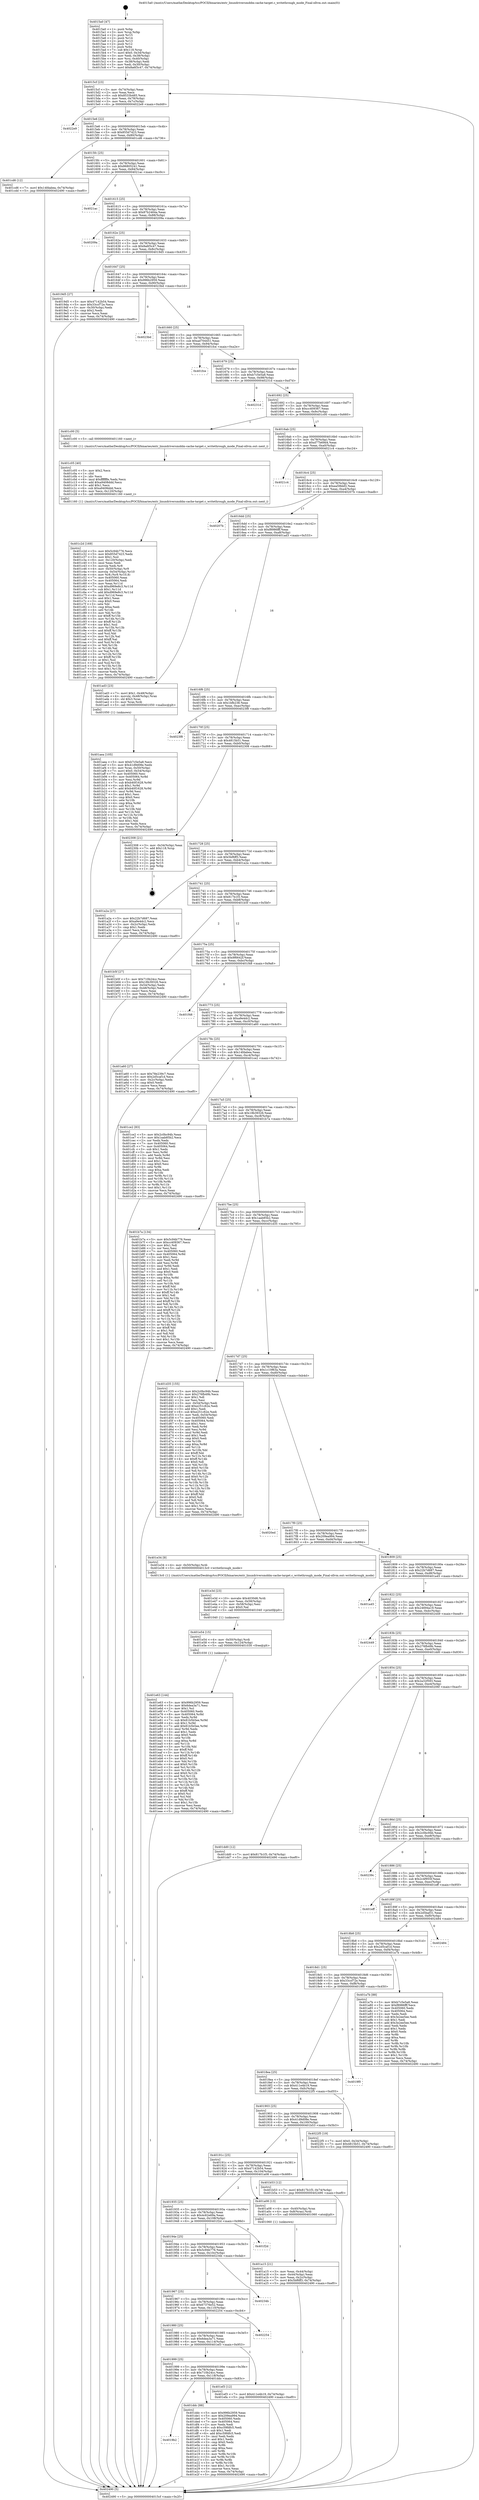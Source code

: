 digraph "0x4015a0" {
  label = "0x4015a0 (/mnt/c/Users/mathe/Desktop/tcc/POCII/binaries/extr_linuxdriversmddm-cache-target.c_writethrough_mode_Final-ollvm.out::main(0))"
  labelloc = "t"
  node[shape=record]

  Entry [label="",width=0.3,height=0.3,shape=circle,fillcolor=black,style=filled]
  "0x4015cf" [label="{
     0x4015cf [23]\l
     | [instrs]\l
     &nbsp;&nbsp;0x4015cf \<+3\>: mov -0x74(%rbp),%eax\l
     &nbsp;&nbsp;0x4015d2 \<+2\>: mov %eax,%ecx\l
     &nbsp;&nbsp;0x4015d4 \<+6\>: sub $0x8533b485,%ecx\l
     &nbsp;&nbsp;0x4015da \<+3\>: mov %eax,-0x78(%rbp)\l
     &nbsp;&nbsp;0x4015dd \<+3\>: mov %ecx,-0x7c(%rbp)\l
     &nbsp;&nbsp;0x4015e0 \<+6\>: je 00000000004022e9 \<main+0xd49\>\l
  }"]
  "0x4022e9" [label="{
     0x4022e9\l
  }", style=dashed]
  "0x4015e6" [label="{
     0x4015e6 [22]\l
     | [instrs]\l
     &nbsp;&nbsp;0x4015e6 \<+5\>: jmp 00000000004015eb \<main+0x4b\>\l
     &nbsp;&nbsp;0x4015eb \<+3\>: mov -0x78(%rbp),%eax\l
     &nbsp;&nbsp;0x4015ee \<+5\>: sub $0x855d7423,%eax\l
     &nbsp;&nbsp;0x4015f3 \<+3\>: mov %eax,-0x80(%rbp)\l
     &nbsp;&nbsp;0x4015f6 \<+6\>: je 0000000000401cd6 \<main+0x736\>\l
  }"]
  Exit [label="",width=0.3,height=0.3,shape=circle,fillcolor=black,style=filled,peripheries=2]
  "0x401cd6" [label="{
     0x401cd6 [12]\l
     | [instrs]\l
     &nbsp;&nbsp;0x401cd6 \<+7\>: movl $0x14fdabea,-0x74(%rbp)\l
     &nbsp;&nbsp;0x401cdd \<+5\>: jmp 0000000000402490 \<main+0xef0\>\l
  }"]
  "0x4015fc" [label="{
     0x4015fc [25]\l
     | [instrs]\l
     &nbsp;&nbsp;0x4015fc \<+5\>: jmp 0000000000401601 \<main+0x61\>\l
     &nbsp;&nbsp;0x401601 \<+3\>: mov -0x78(%rbp),%eax\l
     &nbsp;&nbsp;0x401604 \<+5\>: sub $0x86805241,%eax\l
     &nbsp;&nbsp;0x401609 \<+6\>: mov %eax,-0x84(%rbp)\l
     &nbsp;&nbsp;0x40160f \<+6\>: je 00000000004021ac \<main+0xc0c\>\l
  }"]
  "0x401e63" [label="{
     0x401e63 [144]\l
     | [instrs]\l
     &nbsp;&nbsp;0x401e63 \<+5\>: mov $0x996b2959,%eax\l
     &nbsp;&nbsp;0x401e68 \<+5\>: mov $0x6dea3a71,%esi\l
     &nbsp;&nbsp;0x401e6d \<+2\>: mov $0x1,%cl\l
     &nbsp;&nbsp;0x401e6f \<+7\>: mov 0x405060,%edx\l
     &nbsp;&nbsp;0x401e76 \<+8\>: mov 0x405064,%r8d\l
     &nbsp;&nbsp;0x401e7e \<+3\>: mov %edx,%r9d\l
     &nbsp;&nbsp;0x401e81 \<+7\>: sub $0x81b5b5ee,%r9d\l
     &nbsp;&nbsp;0x401e88 \<+4\>: sub $0x1,%r9d\l
     &nbsp;&nbsp;0x401e8c \<+7\>: add $0x81b5b5ee,%r9d\l
     &nbsp;&nbsp;0x401e93 \<+4\>: imul %r9d,%edx\l
     &nbsp;&nbsp;0x401e97 \<+3\>: and $0x1,%edx\l
     &nbsp;&nbsp;0x401e9a \<+3\>: cmp $0x0,%edx\l
     &nbsp;&nbsp;0x401e9d \<+4\>: sete %r10b\l
     &nbsp;&nbsp;0x401ea1 \<+4\>: cmp $0xa,%r8d\l
     &nbsp;&nbsp;0x401ea5 \<+4\>: setl %r11b\l
     &nbsp;&nbsp;0x401ea9 \<+3\>: mov %r10b,%bl\l
     &nbsp;&nbsp;0x401eac \<+3\>: xor $0xff,%bl\l
     &nbsp;&nbsp;0x401eaf \<+3\>: mov %r11b,%r14b\l
     &nbsp;&nbsp;0x401eb2 \<+4\>: xor $0xff,%r14b\l
     &nbsp;&nbsp;0x401eb6 \<+3\>: xor $0x0,%cl\l
     &nbsp;&nbsp;0x401eb9 \<+3\>: mov %bl,%r15b\l
     &nbsp;&nbsp;0x401ebc \<+4\>: and $0x0,%r15b\l
     &nbsp;&nbsp;0x401ec0 \<+3\>: and %cl,%r10b\l
     &nbsp;&nbsp;0x401ec3 \<+3\>: mov %r14b,%r12b\l
     &nbsp;&nbsp;0x401ec6 \<+4\>: and $0x0,%r12b\l
     &nbsp;&nbsp;0x401eca \<+3\>: and %cl,%r11b\l
     &nbsp;&nbsp;0x401ecd \<+3\>: or %r10b,%r15b\l
     &nbsp;&nbsp;0x401ed0 \<+3\>: or %r11b,%r12b\l
     &nbsp;&nbsp;0x401ed3 \<+3\>: xor %r12b,%r15b\l
     &nbsp;&nbsp;0x401ed6 \<+3\>: or %r14b,%bl\l
     &nbsp;&nbsp;0x401ed9 \<+3\>: xor $0xff,%bl\l
     &nbsp;&nbsp;0x401edc \<+3\>: or $0x0,%cl\l
     &nbsp;&nbsp;0x401edf \<+2\>: and %cl,%bl\l
     &nbsp;&nbsp;0x401ee1 \<+3\>: or %bl,%r15b\l
     &nbsp;&nbsp;0x401ee4 \<+4\>: test $0x1,%r15b\l
     &nbsp;&nbsp;0x401ee8 \<+3\>: cmovne %esi,%eax\l
     &nbsp;&nbsp;0x401eeb \<+3\>: mov %eax,-0x74(%rbp)\l
     &nbsp;&nbsp;0x401eee \<+5\>: jmp 0000000000402490 \<main+0xef0\>\l
  }"]
  "0x4021ac" [label="{
     0x4021ac\l
  }", style=dashed]
  "0x401615" [label="{
     0x401615 [25]\l
     | [instrs]\l
     &nbsp;&nbsp;0x401615 \<+5\>: jmp 000000000040161a \<main+0x7a\>\l
     &nbsp;&nbsp;0x40161a \<+3\>: mov -0x78(%rbp),%eax\l
     &nbsp;&nbsp;0x40161d \<+5\>: sub $0x87b2464a,%eax\l
     &nbsp;&nbsp;0x401622 \<+6\>: mov %eax,-0x88(%rbp)\l
     &nbsp;&nbsp;0x401628 \<+6\>: je 000000000040209a \<main+0xafa\>\l
  }"]
  "0x401e54" [label="{
     0x401e54 [15]\l
     | [instrs]\l
     &nbsp;&nbsp;0x401e54 \<+4\>: mov -0x50(%rbp),%rdi\l
     &nbsp;&nbsp;0x401e58 \<+6\>: mov %eax,-0x124(%rbp)\l
     &nbsp;&nbsp;0x401e5e \<+5\>: call 0000000000401030 \<free@plt\>\l
     | [calls]\l
     &nbsp;&nbsp;0x401030 \{1\} (unknown)\l
  }"]
  "0x40209a" [label="{
     0x40209a\l
  }", style=dashed]
  "0x40162e" [label="{
     0x40162e [25]\l
     | [instrs]\l
     &nbsp;&nbsp;0x40162e \<+5\>: jmp 0000000000401633 \<main+0x93\>\l
     &nbsp;&nbsp;0x401633 \<+3\>: mov -0x78(%rbp),%eax\l
     &nbsp;&nbsp;0x401636 \<+5\>: sub $0x8a6f3c47,%eax\l
     &nbsp;&nbsp;0x40163b \<+6\>: mov %eax,-0x8c(%rbp)\l
     &nbsp;&nbsp;0x401641 \<+6\>: je 00000000004019d5 \<main+0x435\>\l
  }"]
  "0x401e3d" [label="{
     0x401e3d [23]\l
     | [instrs]\l
     &nbsp;&nbsp;0x401e3d \<+10\>: movabs $0x4030d6,%rdi\l
     &nbsp;&nbsp;0x401e47 \<+3\>: mov %eax,-0x58(%rbp)\l
     &nbsp;&nbsp;0x401e4a \<+3\>: mov -0x58(%rbp),%esi\l
     &nbsp;&nbsp;0x401e4d \<+2\>: mov $0x0,%al\l
     &nbsp;&nbsp;0x401e4f \<+5\>: call 0000000000401040 \<printf@plt\>\l
     | [calls]\l
     &nbsp;&nbsp;0x401040 \{1\} (unknown)\l
  }"]
  "0x4019d5" [label="{
     0x4019d5 [27]\l
     | [instrs]\l
     &nbsp;&nbsp;0x4019d5 \<+5\>: mov $0x47142b54,%eax\l
     &nbsp;&nbsp;0x4019da \<+5\>: mov $0x33ccf72e,%ecx\l
     &nbsp;&nbsp;0x4019df \<+3\>: mov -0x30(%rbp),%edx\l
     &nbsp;&nbsp;0x4019e2 \<+3\>: cmp $0x2,%edx\l
     &nbsp;&nbsp;0x4019e5 \<+3\>: cmovne %ecx,%eax\l
     &nbsp;&nbsp;0x4019e8 \<+3\>: mov %eax,-0x74(%rbp)\l
     &nbsp;&nbsp;0x4019eb \<+5\>: jmp 0000000000402490 \<main+0xef0\>\l
  }"]
  "0x401647" [label="{
     0x401647 [25]\l
     | [instrs]\l
     &nbsp;&nbsp;0x401647 \<+5\>: jmp 000000000040164c \<main+0xac\>\l
     &nbsp;&nbsp;0x40164c \<+3\>: mov -0x78(%rbp),%eax\l
     &nbsp;&nbsp;0x40164f \<+5\>: sub $0x996b2959,%eax\l
     &nbsp;&nbsp;0x401654 \<+6\>: mov %eax,-0x90(%rbp)\l
     &nbsp;&nbsp;0x40165a \<+6\>: je 00000000004023bd \<main+0xe1d\>\l
  }"]
  "0x402490" [label="{
     0x402490 [5]\l
     | [instrs]\l
     &nbsp;&nbsp;0x402490 \<+5\>: jmp 00000000004015cf \<main+0x2f\>\l
  }"]
  "0x4015a0" [label="{
     0x4015a0 [47]\l
     | [instrs]\l
     &nbsp;&nbsp;0x4015a0 \<+1\>: push %rbp\l
     &nbsp;&nbsp;0x4015a1 \<+3\>: mov %rsp,%rbp\l
     &nbsp;&nbsp;0x4015a4 \<+2\>: push %r15\l
     &nbsp;&nbsp;0x4015a6 \<+2\>: push %r14\l
     &nbsp;&nbsp;0x4015a8 \<+2\>: push %r13\l
     &nbsp;&nbsp;0x4015aa \<+2\>: push %r12\l
     &nbsp;&nbsp;0x4015ac \<+1\>: push %rbx\l
     &nbsp;&nbsp;0x4015ad \<+7\>: sub $0x118,%rsp\l
     &nbsp;&nbsp;0x4015b4 \<+7\>: movl $0x0,-0x34(%rbp)\l
     &nbsp;&nbsp;0x4015bb \<+3\>: mov %edi,-0x38(%rbp)\l
     &nbsp;&nbsp;0x4015be \<+4\>: mov %rsi,-0x40(%rbp)\l
     &nbsp;&nbsp;0x4015c2 \<+3\>: mov -0x38(%rbp),%edi\l
     &nbsp;&nbsp;0x4015c5 \<+3\>: mov %edi,-0x30(%rbp)\l
     &nbsp;&nbsp;0x4015c8 \<+7\>: movl $0x8a6f3c47,-0x74(%rbp)\l
  }"]
  "0x4019b2" [label="{
     0x4019b2\l
  }", style=dashed]
  "0x4023bd" [label="{
     0x4023bd\l
  }", style=dashed]
  "0x401660" [label="{
     0x401660 [25]\l
     | [instrs]\l
     &nbsp;&nbsp;0x401660 \<+5\>: jmp 0000000000401665 \<main+0xc5\>\l
     &nbsp;&nbsp;0x401665 \<+3\>: mov -0x78(%rbp),%eax\l
     &nbsp;&nbsp;0x401668 \<+5\>: sub $0xad704451,%eax\l
     &nbsp;&nbsp;0x40166d \<+6\>: mov %eax,-0x94(%rbp)\l
     &nbsp;&nbsp;0x401673 \<+6\>: je 0000000000401fce \<main+0xa2e\>\l
  }"]
  "0x401ddc" [label="{
     0x401ddc [88]\l
     | [instrs]\l
     &nbsp;&nbsp;0x401ddc \<+5\>: mov $0x996b2959,%eax\l
     &nbsp;&nbsp;0x401de1 \<+5\>: mov $0x209ea994,%ecx\l
     &nbsp;&nbsp;0x401de6 \<+7\>: mov 0x405060,%edx\l
     &nbsp;&nbsp;0x401ded \<+7\>: mov 0x405064,%esi\l
     &nbsp;&nbsp;0x401df4 \<+2\>: mov %edx,%edi\l
     &nbsp;&nbsp;0x401df6 \<+6\>: sub $0xc59fdfc5,%edi\l
     &nbsp;&nbsp;0x401dfc \<+3\>: sub $0x1,%edi\l
     &nbsp;&nbsp;0x401dff \<+6\>: add $0xc59fdfc5,%edi\l
     &nbsp;&nbsp;0x401e05 \<+3\>: imul %edi,%edx\l
     &nbsp;&nbsp;0x401e08 \<+3\>: and $0x1,%edx\l
     &nbsp;&nbsp;0x401e0b \<+3\>: cmp $0x0,%edx\l
     &nbsp;&nbsp;0x401e0e \<+4\>: sete %r8b\l
     &nbsp;&nbsp;0x401e12 \<+3\>: cmp $0xa,%esi\l
     &nbsp;&nbsp;0x401e15 \<+4\>: setl %r9b\l
     &nbsp;&nbsp;0x401e19 \<+3\>: mov %r8b,%r10b\l
     &nbsp;&nbsp;0x401e1c \<+3\>: and %r9b,%r10b\l
     &nbsp;&nbsp;0x401e1f \<+3\>: xor %r9b,%r8b\l
     &nbsp;&nbsp;0x401e22 \<+3\>: or %r8b,%r10b\l
     &nbsp;&nbsp;0x401e25 \<+4\>: test $0x1,%r10b\l
     &nbsp;&nbsp;0x401e29 \<+3\>: cmovne %ecx,%eax\l
     &nbsp;&nbsp;0x401e2c \<+3\>: mov %eax,-0x74(%rbp)\l
     &nbsp;&nbsp;0x401e2f \<+5\>: jmp 0000000000402490 \<main+0xef0\>\l
  }"]
  "0x401fce" [label="{
     0x401fce\l
  }", style=dashed]
  "0x401679" [label="{
     0x401679 [25]\l
     | [instrs]\l
     &nbsp;&nbsp;0x401679 \<+5\>: jmp 000000000040167e \<main+0xde\>\l
     &nbsp;&nbsp;0x40167e \<+3\>: mov -0x78(%rbp),%eax\l
     &nbsp;&nbsp;0x401681 \<+5\>: sub $0xb7c5e5a8,%eax\l
     &nbsp;&nbsp;0x401686 \<+6\>: mov %eax,-0x98(%rbp)\l
     &nbsp;&nbsp;0x40168c \<+6\>: je 000000000040231d \<main+0xd7d\>\l
  }"]
  "0x401999" [label="{
     0x401999 [25]\l
     | [instrs]\l
     &nbsp;&nbsp;0x401999 \<+5\>: jmp 000000000040199e \<main+0x3fe\>\l
     &nbsp;&nbsp;0x40199e \<+3\>: mov -0x78(%rbp),%eax\l
     &nbsp;&nbsp;0x4019a1 \<+5\>: sub $0x710b24cc,%eax\l
     &nbsp;&nbsp;0x4019a6 \<+6\>: mov %eax,-0x118(%rbp)\l
     &nbsp;&nbsp;0x4019ac \<+6\>: je 0000000000401ddc \<main+0x83c\>\l
  }"]
  "0x40231d" [label="{
     0x40231d\l
  }", style=dashed]
  "0x401692" [label="{
     0x401692 [25]\l
     | [instrs]\l
     &nbsp;&nbsp;0x401692 \<+5\>: jmp 0000000000401697 \<main+0xf7\>\l
     &nbsp;&nbsp;0x401697 \<+3\>: mov -0x78(%rbp),%eax\l
     &nbsp;&nbsp;0x40169a \<+5\>: sub $0xcc409367,%eax\l
     &nbsp;&nbsp;0x40169f \<+6\>: mov %eax,-0x9c(%rbp)\l
     &nbsp;&nbsp;0x4016a5 \<+6\>: je 0000000000401c00 \<main+0x660\>\l
  }"]
  "0x401ef3" [label="{
     0x401ef3 [12]\l
     | [instrs]\l
     &nbsp;&nbsp;0x401ef3 \<+7\>: movl $0x411e4b19,-0x74(%rbp)\l
     &nbsp;&nbsp;0x401efa \<+5\>: jmp 0000000000402490 \<main+0xef0\>\l
  }"]
  "0x401c00" [label="{
     0x401c00 [5]\l
     | [instrs]\l
     &nbsp;&nbsp;0x401c00 \<+5\>: call 0000000000401160 \<next_i\>\l
     | [calls]\l
     &nbsp;&nbsp;0x401160 \{1\} (/mnt/c/Users/mathe/Desktop/tcc/POCII/binaries/extr_linuxdriversmddm-cache-target.c_writethrough_mode_Final-ollvm.out::next_i)\l
  }"]
  "0x4016ab" [label="{
     0x4016ab [25]\l
     | [instrs]\l
     &nbsp;&nbsp;0x4016ab \<+5\>: jmp 00000000004016b0 \<main+0x110\>\l
     &nbsp;&nbsp;0x4016b0 \<+3\>: mov -0x78(%rbp),%eax\l
     &nbsp;&nbsp;0x4016b3 \<+5\>: sub $0xd77b69d4,%eax\l
     &nbsp;&nbsp;0x4016b8 \<+6\>: mov %eax,-0xa0(%rbp)\l
     &nbsp;&nbsp;0x4016be \<+6\>: je 00000000004021c4 \<main+0xc24\>\l
  }"]
  "0x401980" [label="{
     0x401980 [25]\l
     | [instrs]\l
     &nbsp;&nbsp;0x401980 \<+5\>: jmp 0000000000401985 \<main+0x3e5\>\l
     &nbsp;&nbsp;0x401985 \<+3\>: mov -0x78(%rbp),%eax\l
     &nbsp;&nbsp;0x401988 \<+5\>: sub $0x6dea3a71,%eax\l
     &nbsp;&nbsp;0x40198d \<+6\>: mov %eax,-0x114(%rbp)\l
     &nbsp;&nbsp;0x401993 \<+6\>: je 0000000000401ef3 \<main+0x953\>\l
  }"]
  "0x4021c4" [label="{
     0x4021c4\l
  }", style=dashed]
  "0x4016c4" [label="{
     0x4016c4 [25]\l
     | [instrs]\l
     &nbsp;&nbsp;0x4016c4 \<+5\>: jmp 00000000004016c9 \<main+0x129\>\l
     &nbsp;&nbsp;0x4016c9 \<+3\>: mov -0x78(%rbp),%eax\l
     &nbsp;&nbsp;0x4016cc \<+5\>: sub $0xea59bbf2,%eax\l
     &nbsp;&nbsp;0x4016d1 \<+6\>: mov %eax,-0xa4(%rbp)\l
     &nbsp;&nbsp;0x4016d7 \<+6\>: je 000000000040207b \<main+0xadb\>\l
  }"]
  "0x402254" [label="{
     0x402254\l
  }", style=dashed]
  "0x40207b" [label="{
     0x40207b\l
  }", style=dashed]
  "0x4016dd" [label="{
     0x4016dd [25]\l
     | [instrs]\l
     &nbsp;&nbsp;0x4016dd \<+5\>: jmp 00000000004016e2 \<main+0x142\>\l
     &nbsp;&nbsp;0x4016e2 \<+3\>: mov -0x78(%rbp),%eax\l
     &nbsp;&nbsp;0x4016e5 \<+5\>: sub $0xf8986fff,%eax\l
     &nbsp;&nbsp;0x4016ea \<+6\>: mov %eax,-0xa8(%rbp)\l
     &nbsp;&nbsp;0x4016f0 \<+6\>: je 0000000000401ad3 \<main+0x533\>\l
  }"]
  "0x401967" [label="{
     0x401967 [25]\l
     | [instrs]\l
     &nbsp;&nbsp;0x401967 \<+5\>: jmp 000000000040196c \<main+0x3cc\>\l
     &nbsp;&nbsp;0x40196c \<+3\>: mov -0x78(%rbp),%eax\l
     &nbsp;&nbsp;0x40196f \<+5\>: sub $0x67376e52,%eax\l
     &nbsp;&nbsp;0x401974 \<+6\>: mov %eax,-0x110(%rbp)\l
     &nbsp;&nbsp;0x40197a \<+6\>: je 0000000000402254 \<main+0xcb4\>\l
  }"]
  "0x401ad3" [label="{
     0x401ad3 [23]\l
     | [instrs]\l
     &nbsp;&nbsp;0x401ad3 \<+7\>: movl $0x1,-0x48(%rbp)\l
     &nbsp;&nbsp;0x401ada \<+4\>: movslq -0x48(%rbp),%rax\l
     &nbsp;&nbsp;0x401ade \<+4\>: shl $0x3,%rax\l
     &nbsp;&nbsp;0x401ae2 \<+3\>: mov %rax,%rdi\l
     &nbsp;&nbsp;0x401ae5 \<+5\>: call 0000000000401050 \<malloc@plt\>\l
     | [calls]\l
     &nbsp;&nbsp;0x401050 \{1\} (unknown)\l
  }"]
  "0x4016f6" [label="{
     0x4016f6 [25]\l
     | [instrs]\l
     &nbsp;&nbsp;0x4016f6 \<+5\>: jmp 00000000004016fb \<main+0x15b\>\l
     &nbsp;&nbsp;0x4016fb \<+3\>: mov -0x78(%rbp),%eax\l
     &nbsp;&nbsp;0x4016fe \<+5\>: sub $0x1bfb238,%eax\l
     &nbsp;&nbsp;0x401703 \<+6\>: mov %eax,-0xac(%rbp)\l
     &nbsp;&nbsp;0x401709 \<+6\>: je 00000000004023f8 \<main+0xe58\>\l
  }"]
  "0x40234b" [label="{
     0x40234b\l
  }", style=dashed]
  "0x4023f8" [label="{
     0x4023f8\l
  }", style=dashed]
  "0x40170f" [label="{
     0x40170f [25]\l
     | [instrs]\l
     &nbsp;&nbsp;0x40170f \<+5\>: jmp 0000000000401714 \<main+0x174\>\l
     &nbsp;&nbsp;0x401714 \<+3\>: mov -0x78(%rbp),%eax\l
     &nbsp;&nbsp;0x401717 \<+5\>: sub $0x4815b51,%eax\l
     &nbsp;&nbsp;0x40171c \<+6\>: mov %eax,-0xb0(%rbp)\l
     &nbsp;&nbsp;0x401722 \<+6\>: je 0000000000402308 \<main+0xd68\>\l
  }"]
  "0x40194e" [label="{
     0x40194e [25]\l
     | [instrs]\l
     &nbsp;&nbsp;0x40194e \<+5\>: jmp 0000000000401953 \<main+0x3b3\>\l
     &nbsp;&nbsp;0x401953 \<+3\>: mov -0x78(%rbp),%eax\l
     &nbsp;&nbsp;0x401956 \<+5\>: sub $0x5c94b776,%eax\l
     &nbsp;&nbsp;0x40195b \<+6\>: mov %eax,-0x10c(%rbp)\l
     &nbsp;&nbsp;0x401961 \<+6\>: je 000000000040234b \<main+0xdab\>\l
  }"]
  "0x402308" [label="{
     0x402308 [21]\l
     | [instrs]\l
     &nbsp;&nbsp;0x402308 \<+3\>: mov -0x34(%rbp),%eax\l
     &nbsp;&nbsp;0x40230b \<+7\>: add $0x118,%rsp\l
     &nbsp;&nbsp;0x402312 \<+1\>: pop %rbx\l
     &nbsp;&nbsp;0x402313 \<+2\>: pop %r12\l
     &nbsp;&nbsp;0x402315 \<+2\>: pop %r13\l
     &nbsp;&nbsp;0x402317 \<+2\>: pop %r14\l
     &nbsp;&nbsp;0x402319 \<+2\>: pop %r15\l
     &nbsp;&nbsp;0x40231b \<+1\>: pop %rbp\l
     &nbsp;&nbsp;0x40231c \<+1\>: ret\l
  }"]
  "0x401728" [label="{
     0x401728 [25]\l
     | [instrs]\l
     &nbsp;&nbsp;0x401728 \<+5\>: jmp 000000000040172d \<main+0x18d\>\l
     &nbsp;&nbsp;0x40172d \<+3\>: mov -0x78(%rbp),%eax\l
     &nbsp;&nbsp;0x401730 \<+5\>: sub $0x5bf6ff3,%eax\l
     &nbsp;&nbsp;0x401735 \<+6\>: mov %eax,-0xb4(%rbp)\l
     &nbsp;&nbsp;0x40173b \<+6\>: je 0000000000401a2a \<main+0x48a\>\l
  }"]
  "0x401f2d" [label="{
     0x401f2d\l
  }", style=dashed]
  "0x401a2a" [label="{
     0x401a2a [27]\l
     | [instrs]\l
     &nbsp;&nbsp;0x401a2a \<+5\>: mov $0x22b7d687,%eax\l
     &nbsp;&nbsp;0x401a2f \<+5\>: mov $0xa9e4dc2,%ecx\l
     &nbsp;&nbsp;0x401a34 \<+3\>: mov -0x2c(%rbp),%edx\l
     &nbsp;&nbsp;0x401a37 \<+3\>: cmp $0x1,%edx\l
     &nbsp;&nbsp;0x401a3a \<+3\>: cmovl %ecx,%eax\l
     &nbsp;&nbsp;0x401a3d \<+3\>: mov %eax,-0x74(%rbp)\l
     &nbsp;&nbsp;0x401a40 \<+5\>: jmp 0000000000402490 \<main+0xef0\>\l
  }"]
  "0x401741" [label="{
     0x401741 [25]\l
     | [instrs]\l
     &nbsp;&nbsp;0x401741 \<+5\>: jmp 0000000000401746 \<main+0x1a6\>\l
     &nbsp;&nbsp;0x401746 \<+3\>: mov -0x78(%rbp),%eax\l
     &nbsp;&nbsp;0x401749 \<+5\>: sub $0x817b1f3,%eax\l
     &nbsp;&nbsp;0x40174e \<+6\>: mov %eax,-0xb8(%rbp)\l
     &nbsp;&nbsp;0x401754 \<+6\>: je 0000000000401b5f \<main+0x5bf\>\l
  }"]
  "0x401c2d" [label="{
     0x401c2d [169]\l
     | [instrs]\l
     &nbsp;&nbsp;0x401c2d \<+5\>: mov $0x5c94b776,%ecx\l
     &nbsp;&nbsp;0x401c32 \<+5\>: mov $0x855d7423,%edx\l
     &nbsp;&nbsp;0x401c37 \<+3\>: mov $0x1,%sil\l
     &nbsp;&nbsp;0x401c3a \<+6\>: mov -0x120(%rbp),%edi\l
     &nbsp;&nbsp;0x401c40 \<+3\>: imul %eax,%edi\l
     &nbsp;&nbsp;0x401c43 \<+3\>: movslq %edi,%r8\l
     &nbsp;&nbsp;0x401c46 \<+4\>: mov -0x50(%rbp),%r9\l
     &nbsp;&nbsp;0x401c4a \<+4\>: movslq -0x54(%rbp),%r10\l
     &nbsp;&nbsp;0x401c4e \<+4\>: mov %r8,(%r9,%r10,8)\l
     &nbsp;&nbsp;0x401c52 \<+7\>: mov 0x405060,%eax\l
     &nbsp;&nbsp;0x401c59 \<+7\>: mov 0x405064,%edi\l
     &nbsp;&nbsp;0x401c60 \<+3\>: mov %eax,%r11d\l
     &nbsp;&nbsp;0x401c63 \<+7\>: sub $0xd969e8c3,%r11d\l
     &nbsp;&nbsp;0x401c6a \<+4\>: sub $0x1,%r11d\l
     &nbsp;&nbsp;0x401c6e \<+7\>: add $0xd969e8c3,%r11d\l
     &nbsp;&nbsp;0x401c75 \<+4\>: imul %r11d,%eax\l
     &nbsp;&nbsp;0x401c79 \<+3\>: and $0x1,%eax\l
     &nbsp;&nbsp;0x401c7c \<+3\>: cmp $0x0,%eax\l
     &nbsp;&nbsp;0x401c7f \<+3\>: sete %bl\l
     &nbsp;&nbsp;0x401c82 \<+3\>: cmp $0xa,%edi\l
     &nbsp;&nbsp;0x401c85 \<+4\>: setl %r14b\l
     &nbsp;&nbsp;0x401c89 \<+3\>: mov %bl,%r15b\l
     &nbsp;&nbsp;0x401c8c \<+4\>: xor $0xff,%r15b\l
     &nbsp;&nbsp;0x401c90 \<+3\>: mov %r14b,%r12b\l
     &nbsp;&nbsp;0x401c93 \<+4\>: xor $0xff,%r12b\l
     &nbsp;&nbsp;0x401c97 \<+4\>: xor $0x1,%sil\l
     &nbsp;&nbsp;0x401c9b \<+3\>: mov %r15b,%r13b\l
     &nbsp;&nbsp;0x401c9e \<+4\>: and $0xff,%r13b\l
     &nbsp;&nbsp;0x401ca2 \<+3\>: and %sil,%bl\l
     &nbsp;&nbsp;0x401ca5 \<+3\>: mov %r12b,%al\l
     &nbsp;&nbsp;0x401ca8 \<+2\>: and $0xff,%al\l
     &nbsp;&nbsp;0x401caa \<+3\>: and %sil,%r14b\l
     &nbsp;&nbsp;0x401cad \<+3\>: or %bl,%r13b\l
     &nbsp;&nbsp;0x401cb0 \<+3\>: or %r14b,%al\l
     &nbsp;&nbsp;0x401cb3 \<+3\>: xor %al,%r13b\l
     &nbsp;&nbsp;0x401cb6 \<+3\>: or %r12b,%r15b\l
     &nbsp;&nbsp;0x401cb9 \<+4\>: xor $0xff,%r15b\l
     &nbsp;&nbsp;0x401cbd \<+4\>: or $0x1,%sil\l
     &nbsp;&nbsp;0x401cc1 \<+3\>: and %sil,%r15b\l
     &nbsp;&nbsp;0x401cc4 \<+3\>: or %r15b,%r13b\l
     &nbsp;&nbsp;0x401cc7 \<+4\>: test $0x1,%r13b\l
     &nbsp;&nbsp;0x401ccb \<+3\>: cmovne %edx,%ecx\l
     &nbsp;&nbsp;0x401cce \<+3\>: mov %ecx,-0x74(%rbp)\l
     &nbsp;&nbsp;0x401cd1 \<+5\>: jmp 0000000000402490 \<main+0xef0\>\l
  }"]
  "0x401b5f" [label="{
     0x401b5f [27]\l
     | [instrs]\l
     &nbsp;&nbsp;0x401b5f \<+5\>: mov $0x710b24cc,%eax\l
     &nbsp;&nbsp;0x401b64 \<+5\>: mov $0x18b39326,%ecx\l
     &nbsp;&nbsp;0x401b69 \<+3\>: mov -0x54(%rbp),%edx\l
     &nbsp;&nbsp;0x401b6c \<+3\>: cmp -0x48(%rbp),%edx\l
     &nbsp;&nbsp;0x401b6f \<+3\>: cmovl %ecx,%eax\l
     &nbsp;&nbsp;0x401b72 \<+3\>: mov %eax,-0x74(%rbp)\l
     &nbsp;&nbsp;0x401b75 \<+5\>: jmp 0000000000402490 \<main+0xef0\>\l
  }"]
  "0x40175a" [label="{
     0x40175a [25]\l
     | [instrs]\l
     &nbsp;&nbsp;0x40175a \<+5\>: jmp 000000000040175f \<main+0x1bf\>\l
     &nbsp;&nbsp;0x40175f \<+3\>: mov -0x78(%rbp),%eax\l
     &nbsp;&nbsp;0x401762 \<+5\>: sub $0x9f6642f,%eax\l
     &nbsp;&nbsp;0x401767 \<+6\>: mov %eax,-0xbc(%rbp)\l
     &nbsp;&nbsp;0x40176d \<+6\>: je 0000000000401f48 \<main+0x9a8\>\l
  }"]
  "0x401c05" [label="{
     0x401c05 [40]\l
     | [instrs]\l
     &nbsp;&nbsp;0x401c05 \<+5\>: mov $0x2,%ecx\l
     &nbsp;&nbsp;0x401c0a \<+1\>: cltd\l
     &nbsp;&nbsp;0x401c0b \<+2\>: idiv %ecx\l
     &nbsp;&nbsp;0x401c0d \<+6\>: imul $0xfffffffe,%edx,%ecx\l
     &nbsp;&nbsp;0x401c13 \<+6\>: add $0xa9408ddd,%ecx\l
     &nbsp;&nbsp;0x401c19 \<+3\>: add $0x1,%ecx\l
     &nbsp;&nbsp;0x401c1c \<+6\>: sub $0xa9408ddd,%ecx\l
     &nbsp;&nbsp;0x401c22 \<+6\>: mov %ecx,-0x120(%rbp)\l
     &nbsp;&nbsp;0x401c28 \<+5\>: call 0000000000401160 \<next_i\>\l
     | [calls]\l
     &nbsp;&nbsp;0x401160 \{1\} (/mnt/c/Users/mathe/Desktop/tcc/POCII/binaries/extr_linuxdriversmddm-cache-target.c_writethrough_mode_Final-ollvm.out::next_i)\l
  }"]
  "0x401f48" [label="{
     0x401f48\l
  }", style=dashed]
  "0x401773" [label="{
     0x401773 [25]\l
     | [instrs]\l
     &nbsp;&nbsp;0x401773 \<+5\>: jmp 0000000000401778 \<main+0x1d8\>\l
     &nbsp;&nbsp;0x401778 \<+3\>: mov -0x78(%rbp),%eax\l
     &nbsp;&nbsp;0x40177b \<+5\>: sub $0xa9e4dc2,%eax\l
     &nbsp;&nbsp;0x401780 \<+6\>: mov %eax,-0xc0(%rbp)\l
     &nbsp;&nbsp;0x401786 \<+6\>: je 0000000000401a60 \<main+0x4c0\>\l
  }"]
  "0x401aea" [label="{
     0x401aea [105]\l
     | [instrs]\l
     &nbsp;&nbsp;0x401aea \<+5\>: mov $0xb7c5e5a8,%ecx\l
     &nbsp;&nbsp;0x401aef \<+5\>: mov $0x41d9d08e,%edx\l
     &nbsp;&nbsp;0x401af4 \<+4\>: mov %rax,-0x50(%rbp)\l
     &nbsp;&nbsp;0x401af8 \<+7\>: movl $0x0,-0x54(%rbp)\l
     &nbsp;&nbsp;0x401aff \<+7\>: mov 0x405060,%esi\l
     &nbsp;&nbsp;0x401b06 \<+8\>: mov 0x405064,%r8d\l
     &nbsp;&nbsp;0x401b0e \<+3\>: mov %esi,%r9d\l
     &nbsp;&nbsp;0x401b11 \<+7\>: sub $0xb40f1628,%r9d\l
     &nbsp;&nbsp;0x401b18 \<+4\>: sub $0x1,%r9d\l
     &nbsp;&nbsp;0x401b1c \<+7\>: add $0xb40f1628,%r9d\l
     &nbsp;&nbsp;0x401b23 \<+4\>: imul %r9d,%esi\l
     &nbsp;&nbsp;0x401b27 \<+3\>: and $0x1,%esi\l
     &nbsp;&nbsp;0x401b2a \<+3\>: cmp $0x0,%esi\l
     &nbsp;&nbsp;0x401b2d \<+4\>: sete %r10b\l
     &nbsp;&nbsp;0x401b31 \<+4\>: cmp $0xa,%r8d\l
     &nbsp;&nbsp;0x401b35 \<+4\>: setl %r11b\l
     &nbsp;&nbsp;0x401b39 \<+3\>: mov %r10b,%bl\l
     &nbsp;&nbsp;0x401b3c \<+3\>: and %r11b,%bl\l
     &nbsp;&nbsp;0x401b3f \<+3\>: xor %r11b,%r10b\l
     &nbsp;&nbsp;0x401b42 \<+3\>: or %r10b,%bl\l
     &nbsp;&nbsp;0x401b45 \<+3\>: test $0x1,%bl\l
     &nbsp;&nbsp;0x401b48 \<+3\>: cmovne %edx,%ecx\l
     &nbsp;&nbsp;0x401b4b \<+3\>: mov %ecx,-0x74(%rbp)\l
     &nbsp;&nbsp;0x401b4e \<+5\>: jmp 0000000000402490 \<main+0xef0\>\l
  }"]
  "0x401a60" [label="{
     0x401a60 [27]\l
     | [instrs]\l
     &nbsp;&nbsp;0x401a60 \<+5\>: mov $0x78e239c7,%eax\l
     &nbsp;&nbsp;0x401a65 \<+5\>: mov $0x2d5caf1d,%ecx\l
     &nbsp;&nbsp;0x401a6a \<+3\>: mov -0x2c(%rbp),%edx\l
     &nbsp;&nbsp;0x401a6d \<+3\>: cmp $0x0,%edx\l
     &nbsp;&nbsp;0x401a70 \<+3\>: cmove %ecx,%eax\l
     &nbsp;&nbsp;0x401a73 \<+3\>: mov %eax,-0x74(%rbp)\l
     &nbsp;&nbsp;0x401a76 \<+5\>: jmp 0000000000402490 \<main+0xef0\>\l
  }"]
  "0x40178c" [label="{
     0x40178c [25]\l
     | [instrs]\l
     &nbsp;&nbsp;0x40178c \<+5\>: jmp 0000000000401791 \<main+0x1f1\>\l
     &nbsp;&nbsp;0x401791 \<+3\>: mov -0x78(%rbp),%eax\l
     &nbsp;&nbsp;0x401794 \<+5\>: sub $0x14fdabea,%eax\l
     &nbsp;&nbsp;0x401799 \<+6\>: mov %eax,-0xc4(%rbp)\l
     &nbsp;&nbsp;0x40179f \<+6\>: je 0000000000401ce2 \<main+0x742\>\l
  }"]
  "0x401a15" [label="{
     0x401a15 [21]\l
     | [instrs]\l
     &nbsp;&nbsp;0x401a15 \<+3\>: mov %eax,-0x44(%rbp)\l
     &nbsp;&nbsp;0x401a18 \<+3\>: mov -0x44(%rbp),%eax\l
     &nbsp;&nbsp;0x401a1b \<+3\>: mov %eax,-0x2c(%rbp)\l
     &nbsp;&nbsp;0x401a1e \<+7\>: movl $0x5bf6ff3,-0x74(%rbp)\l
     &nbsp;&nbsp;0x401a25 \<+5\>: jmp 0000000000402490 \<main+0xef0\>\l
  }"]
  "0x401ce2" [label="{
     0x401ce2 [83]\l
     | [instrs]\l
     &nbsp;&nbsp;0x401ce2 \<+5\>: mov $0x2c0bc94b,%eax\l
     &nbsp;&nbsp;0x401ce7 \<+5\>: mov $0x1aab85b2,%ecx\l
     &nbsp;&nbsp;0x401cec \<+2\>: xor %edx,%edx\l
     &nbsp;&nbsp;0x401cee \<+7\>: mov 0x405060,%esi\l
     &nbsp;&nbsp;0x401cf5 \<+7\>: mov 0x405064,%edi\l
     &nbsp;&nbsp;0x401cfc \<+3\>: sub $0x1,%edx\l
     &nbsp;&nbsp;0x401cff \<+3\>: mov %esi,%r8d\l
     &nbsp;&nbsp;0x401d02 \<+3\>: add %edx,%r8d\l
     &nbsp;&nbsp;0x401d05 \<+4\>: imul %r8d,%esi\l
     &nbsp;&nbsp;0x401d09 \<+3\>: and $0x1,%esi\l
     &nbsp;&nbsp;0x401d0c \<+3\>: cmp $0x0,%esi\l
     &nbsp;&nbsp;0x401d0f \<+4\>: sete %r9b\l
     &nbsp;&nbsp;0x401d13 \<+3\>: cmp $0xa,%edi\l
     &nbsp;&nbsp;0x401d16 \<+4\>: setl %r10b\l
     &nbsp;&nbsp;0x401d1a \<+3\>: mov %r9b,%r11b\l
     &nbsp;&nbsp;0x401d1d \<+3\>: and %r10b,%r11b\l
     &nbsp;&nbsp;0x401d20 \<+3\>: xor %r10b,%r9b\l
     &nbsp;&nbsp;0x401d23 \<+3\>: or %r9b,%r11b\l
     &nbsp;&nbsp;0x401d26 \<+4\>: test $0x1,%r11b\l
     &nbsp;&nbsp;0x401d2a \<+3\>: cmovne %ecx,%eax\l
     &nbsp;&nbsp;0x401d2d \<+3\>: mov %eax,-0x74(%rbp)\l
     &nbsp;&nbsp;0x401d30 \<+5\>: jmp 0000000000402490 \<main+0xef0\>\l
  }"]
  "0x4017a5" [label="{
     0x4017a5 [25]\l
     | [instrs]\l
     &nbsp;&nbsp;0x4017a5 \<+5\>: jmp 00000000004017aa \<main+0x20a\>\l
     &nbsp;&nbsp;0x4017aa \<+3\>: mov -0x78(%rbp),%eax\l
     &nbsp;&nbsp;0x4017ad \<+5\>: sub $0x18b39326,%eax\l
     &nbsp;&nbsp;0x4017b2 \<+6\>: mov %eax,-0xc8(%rbp)\l
     &nbsp;&nbsp;0x4017b8 \<+6\>: je 0000000000401b7a \<main+0x5da\>\l
  }"]
  "0x401935" [label="{
     0x401935 [25]\l
     | [instrs]\l
     &nbsp;&nbsp;0x401935 \<+5\>: jmp 000000000040193a \<main+0x39a\>\l
     &nbsp;&nbsp;0x40193a \<+3\>: mov -0x78(%rbp),%eax\l
     &nbsp;&nbsp;0x40193d \<+5\>: sub $0x4c62e69a,%eax\l
     &nbsp;&nbsp;0x401942 \<+6\>: mov %eax,-0x108(%rbp)\l
     &nbsp;&nbsp;0x401948 \<+6\>: je 0000000000401f2d \<main+0x98d\>\l
  }"]
  "0x401b7a" [label="{
     0x401b7a [134]\l
     | [instrs]\l
     &nbsp;&nbsp;0x401b7a \<+5\>: mov $0x5c94b776,%eax\l
     &nbsp;&nbsp;0x401b7f \<+5\>: mov $0xcc409367,%ecx\l
     &nbsp;&nbsp;0x401b84 \<+2\>: mov $0x1,%dl\l
     &nbsp;&nbsp;0x401b86 \<+2\>: xor %esi,%esi\l
     &nbsp;&nbsp;0x401b88 \<+7\>: mov 0x405060,%edi\l
     &nbsp;&nbsp;0x401b8f \<+8\>: mov 0x405064,%r8d\l
     &nbsp;&nbsp;0x401b97 \<+3\>: sub $0x1,%esi\l
     &nbsp;&nbsp;0x401b9a \<+3\>: mov %edi,%r9d\l
     &nbsp;&nbsp;0x401b9d \<+3\>: add %esi,%r9d\l
     &nbsp;&nbsp;0x401ba0 \<+4\>: imul %r9d,%edi\l
     &nbsp;&nbsp;0x401ba4 \<+3\>: and $0x1,%edi\l
     &nbsp;&nbsp;0x401ba7 \<+3\>: cmp $0x0,%edi\l
     &nbsp;&nbsp;0x401baa \<+4\>: sete %r10b\l
     &nbsp;&nbsp;0x401bae \<+4\>: cmp $0xa,%r8d\l
     &nbsp;&nbsp;0x401bb2 \<+4\>: setl %r11b\l
     &nbsp;&nbsp;0x401bb6 \<+3\>: mov %r10b,%bl\l
     &nbsp;&nbsp;0x401bb9 \<+3\>: xor $0xff,%bl\l
     &nbsp;&nbsp;0x401bbc \<+3\>: mov %r11b,%r14b\l
     &nbsp;&nbsp;0x401bbf \<+4\>: xor $0xff,%r14b\l
     &nbsp;&nbsp;0x401bc3 \<+3\>: xor $0x1,%dl\l
     &nbsp;&nbsp;0x401bc6 \<+3\>: mov %bl,%r15b\l
     &nbsp;&nbsp;0x401bc9 \<+4\>: and $0xff,%r15b\l
     &nbsp;&nbsp;0x401bcd \<+3\>: and %dl,%r10b\l
     &nbsp;&nbsp;0x401bd0 \<+3\>: mov %r14b,%r12b\l
     &nbsp;&nbsp;0x401bd3 \<+4\>: and $0xff,%r12b\l
     &nbsp;&nbsp;0x401bd7 \<+3\>: and %dl,%r11b\l
     &nbsp;&nbsp;0x401bda \<+3\>: or %r10b,%r15b\l
     &nbsp;&nbsp;0x401bdd \<+3\>: or %r11b,%r12b\l
     &nbsp;&nbsp;0x401be0 \<+3\>: xor %r12b,%r15b\l
     &nbsp;&nbsp;0x401be3 \<+3\>: or %r14b,%bl\l
     &nbsp;&nbsp;0x401be6 \<+3\>: xor $0xff,%bl\l
     &nbsp;&nbsp;0x401be9 \<+3\>: or $0x1,%dl\l
     &nbsp;&nbsp;0x401bec \<+2\>: and %dl,%bl\l
     &nbsp;&nbsp;0x401bee \<+3\>: or %bl,%r15b\l
     &nbsp;&nbsp;0x401bf1 \<+4\>: test $0x1,%r15b\l
     &nbsp;&nbsp;0x401bf5 \<+3\>: cmovne %ecx,%eax\l
     &nbsp;&nbsp;0x401bf8 \<+3\>: mov %eax,-0x74(%rbp)\l
     &nbsp;&nbsp;0x401bfb \<+5\>: jmp 0000000000402490 \<main+0xef0\>\l
  }"]
  "0x4017be" [label="{
     0x4017be [25]\l
     | [instrs]\l
     &nbsp;&nbsp;0x4017be \<+5\>: jmp 00000000004017c3 \<main+0x223\>\l
     &nbsp;&nbsp;0x4017c3 \<+3\>: mov -0x78(%rbp),%eax\l
     &nbsp;&nbsp;0x4017c6 \<+5\>: sub $0x1aab85b2,%eax\l
     &nbsp;&nbsp;0x4017cb \<+6\>: mov %eax,-0xcc(%rbp)\l
     &nbsp;&nbsp;0x4017d1 \<+6\>: je 0000000000401d35 \<main+0x795\>\l
  }"]
  "0x401a08" [label="{
     0x401a08 [13]\l
     | [instrs]\l
     &nbsp;&nbsp;0x401a08 \<+4\>: mov -0x40(%rbp),%rax\l
     &nbsp;&nbsp;0x401a0c \<+4\>: mov 0x8(%rax),%rdi\l
     &nbsp;&nbsp;0x401a10 \<+5\>: call 0000000000401060 \<atoi@plt\>\l
     | [calls]\l
     &nbsp;&nbsp;0x401060 \{1\} (unknown)\l
  }"]
  "0x401d35" [label="{
     0x401d35 [155]\l
     | [instrs]\l
     &nbsp;&nbsp;0x401d35 \<+5\>: mov $0x2c0bc94b,%eax\l
     &nbsp;&nbsp;0x401d3a \<+5\>: mov $0x276fb49b,%ecx\l
     &nbsp;&nbsp;0x401d3f \<+2\>: mov $0x1,%dl\l
     &nbsp;&nbsp;0x401d41 \<+2\>: xor %esi,%esi\l
     &nbsp;&nbsp;0x401d43 \<+3\>: mov -0x54(%rbp),%edi\l
     &nbsp;&nbsp;0x401d46 \<+6\>: add $0xe251c62e,%edi\l
     &nbsp;&nbsp;0x401d4c \<+3\>: add $0x1,%edi\l
     &nbsp;&nbsp;0x401d4f \<+6\>: sub $0xe251c62e,%edi\l
     &nbsp;&nbsp;0x401d55 \<+3\>: mov %edi,-0x54(%rbp)\l
     &nbsp;&nbsp;0x401d58 \<+7\>: mov 0x405060,%edi\l
     &nbsp;&nbsp;0x401d5f \<+8\>: mov 0x405064,%r8d\l
     &nbsp;&nbsp;0x401d67 \<+3\>: sub $0x1,%esi\l
     &nbsp;&nbsp;0x401d6a \<+3\>: mov %edi,%r9d\l
     &nbsp;&nbsp;0x401d6d \<+3\>: add %esi,%r9d\l
     &nbsp;&nbsp;0x401d70 \<+4\>: imul %r9d,%edi\l
     &nbsp;&nbsp;0x401d74 \<+3\>: and $0x1,%edi\l
     &nbsp;&nbsp;0x401d77 \<+3\>: cmp $0x0,%edi\l
     &nbsp;&nbsp;0x401d7a \<+4\>: sete %r10b\l
     &nbsp;&nbsp;0x401d7e \<+4\>: cmp $0xa,%r8d\l
     &nbsp;&nbsp;0x401d82 \<+4\>: setl %r11b\l
     &nbsp;&nbsp;0x401d86 \<+3\>: mov %r10b,%bl\l
     &nbsp;&nbsp;0x401d89 \<+3\>: xor $0xff,%bl\l
     &nbsp;&nbsp;0x401d8c \<+3\>: mov %r11b,%r14b\l
     &nbsp;&nbsp;0x401d8f \<+4\>: xor $0xff,%r14b\l
     &nbsp;&nbsp;0x401d93 \<+3\>: xor $0x0,%dl\l
     &nbsp;&nbsp;0x401d96 \<+3\>: mov %bl,%r15b\l
     &nbsp;&nbsp;0x401d99 \<+4\>: and $0x0,%r15b\l
     &nbsp;&nbsp;0x401d9d \<+3\>: and %dl,%r10b\l
     &nbsp;&nbsp;0x401da0 \<+3\>: mov %r14b,%r12b\l
     &nbsp;&nbsp;0x401da3 \<+4\>: and $0x0,%r12b\l
     &nbsp;&nbsp;0x401da7 \<+3\>: and %dl,%r11b\l
     &nbsp;&nbsp;0x401daa \<+3\>: or %r10b,%r15b\l
     &nbsp;&nbsp;0x401dad \<+3\>: or %r11b,%r12b\l
     &nbsp;&nbsp;0x401db0 \<+3\>: xor %r12b,%r15b\l
     &nbsp;&nbsp;0x401db3 \<+3\>: or %r14b,%bl\l
     &nbsp;&nbsp;0x401db6 \<+3\>: xor $0xff,%bl\l
     &nbsp;&nbsp;0x401db9 \<+3\>: or $0x0,%dl\l
     &nbsp;&nbsp;0x401dbc \<+2\>: and %dl,%bl\l
     &nbsp;&nbsp;0x401dbe \<+3\>: or %bl,%r15b\l
     &nbsp;&nbsp;0x401dc1 \<+4\>: test $0x1,%r15b\l
     &nbsp;&nbsp;0x401dc5 \<+3\>: cmovne %ecx,%eax\l
     &nbsp;&nbsp;0x401dc8 \<+3\>: mov %eax,-0x74(%rbp)\l
     &nbsp;&nbsp;0x401dcb \<+5\>: jmp 0000000000402490 \<main+0xef0\>\l
  }"]
  "0x4017d7" [label="{
     0x4017d7 [25]\l
     | [instrs]\l
     &nbsp;&nbsp;0x4017d7 \<+5\>: jmp 00000000004017dc \<main+0x23c\>\l
     &nbsp;&nbsp;0x4017dc \<+3\>: mov -0x78(%rbp),%eax\l
     &nbsp;&nbsp;0x4017df \<+5\>: sub $0x1c10f63a,%eax\l
     &nbsp;&nbsp;0x4017e4 \<+6\>: mov %eax,-0xd0(%rbp)\l
     &nbsp;&nbsp;0x4017ea \<+6\>: je 00000000004020ed \<main+0xb4d\>\l
  }"]
  "0x40191c" [label="{
     0x40191c [25]\l
     | [instrs]\l
     &nbsp;&nbsp;0x40191c \<+5\>: jmp 0000000000401921 \<main+0x381\>\l
     &nbsp;&nbsp;0x401921 \<+3\>: mov -0x78(%rbp),%eax\l
     &nbsp;&nbsp;0x401924 \<+5\>: sub $0x47142b54,%eax\l
     &nbsp;&nbsp;0x401929 \<+6\>: mov %eax,-0x104(%rbp)\l
     &nbsp;&nbsp;0x40192f \<+6\>: je 0000000000401a08 \<main+0x468\>\l
  }"]
  "0x4020ed" [label="{
     0x4020ed\l
  }", style=dashed]
  "0x4017f0" [label="{
     0x4017f0 [25]\l
     | [instrs]\l
     &nbsp;&nbsp;0x4017f0 \<+5\>: jmp 00000000004017f5 \<main+0x255\>\l
     &nbsp;&nbsp;0x4017f5 \<+3\>: mov -0x78(%rbp),%eax\l
     &nbsp;&nbsp;0x4017f8 \<+5\>: sub $0x209ea994,%eax\l
     &nbsp;&nbsp;0x4017fd \<+6\>: mov %eax,-0xd4(%rbp)\l
     &nbsp;&nbsp;0x401803 \<+6\>: je 0000000000401e34 \<main+0x894\>\l
  }"]
  "0x401b53" [label="{
     0x401b53 [12]\l
     | [instrs]\l
     &nbsp;&nbsp;0x401b53 \<+7\>: movl $0x817b1f3,-0x74(%rbp)\l
     &nbsp;&nbsp;0x401b5a \<+5\>: jmp 0000000000402490 \<main+0xef0\>\l
  }"]
  "0x401e34" [label="{
     0x401e34 [9]\l
     | [instrs]\l
     &nbsp;&nbsp;0x401e34 \<+4\>: mov -0x50(%rbp),%rdi\l
     &nbsp;&nbsp;0x401e38 \<+5\>: call 00000000004013c0 \<writethrough_mode\>\l
     | [calls]\l
     &nbsp;&nbsp;0x4013c0 \{1\} (/mnt/c/Users/mathe/Desktop/tcc/POCII/binaries/extr_linuxdriversmddm-cache-target.c_writethrough_mode_Final-ollvm.out::writethrough_mode)\l
  }"]
  "0x401809" [label="{
     0x401809 [25]\l
     | [instrs]\l
     &nbsp;&nbsp;0x401809 \<+5\>: jmp 000000000040180e \<main+0x26e\>\l
     &nbsp;&nbsp;0x40180e \<+3\>: mov -0x78(%rbp),%eax\l
     &nbsp;&nbsp;0x401811 \<+5\>: sub $0x22b7d687,%eax\l
     &nbsp;&nbsp;0x401816 \<+6\>: mov %eax,-0xd8(%rbp)\l
     &nbsp;&nbsp;0x40181c \<+6\>: je 0000000000401a45 \<main+0x4a5\>\l
  }"]
  "0x401903" [label="{
     0x401903 [25]\l
     | [instrs]\l
     &nbsp;&nbsp;0x401903 \<+5\>: jmp 0000000000401908 \<main+0x368\>\l
     &nbsp;&nbsp;0x401908 \<+3\>: mov -0x78(%rbp),%eax\l
     &nbsp;&nbsp;0x40190b \<+5\>: sub $0x41d9d08e,%eax\l
     &nbsp;&nbsp;0x401910 \<+6\>: mov %eax,-0x100(%rbp)\l
     &nbsp;&nbsp;0x401916 \<+6\>: je 0000000000401b53 \<main+0x5b3\>\l
  }"]
  "0x401a45" [label="{
     0x401a45\l
  }", style=dashed]
  "0x401822" [label="{
     0x401822 [25]\l
     | [instrs]\l
     &nbsp;&nbsp;0x401822 \<+5\>: jmp 0000000000401827 \<main+0x287\>\l
     &nbsp;&nbsp;0x401827 \<+3\>: mov -0x78(%rbp),%eax\l
     &nbsp;&nbsp;0x40182a \<+5\>: sub $0x24694a19,%eax\l
     &nbsp;&nbsp;0x40182f \<+6\>: mov %eax,-0xdc(%rbp)\l
     &nbsp;&nbsp;0x401835 \<+6\>: je 0000000000402449 \<main+0xea9\>\l
  }"]
  "0x4022f5" [label="{
     0x4022f5 [19]\l
     | [instrs]\l
     &nbsp;&nbsp;0x4022f5 \<+7\>: movl $0x0,-0x34(%rbp)\l
     &nbsp;&nbsp;0x4022fc \<+7\>: movl $0x4815b51,-0x74(%rbp)\l
     &nbsp;&nbsp;0x402303 \<+5\>: jmp 0000000000402490 \<main+0xef0\>\l
  }"]
  "0x402449" [label="{
     0x402449\l
  }", style=dashed]
  "0x40183b" [label="{
     0x40183b [25]\l
     | [instrs]\l
     &nbsp;&nbsp;0x40183b \<+5\>: jmp 0000000000401840 \<main+0x2a0\>\l
     &nbsp;&nbsp;0x401840 \<+3\>: mov -0x78(%rbp),%eax\l
     &nbsp;&nbsp;0x401843 \<+5\>: sub $0x276fb49b,%eax\l
     &nbsp;&nbsp;0x401848 \<+6\>: mov %eax,-0xe0(%rbp)\l
     &nbsp;&nbsp;0x40184e \<+6\>: je 0000000000401dd0 \<main+0x830\>\l
  }"]
  "0x4018ea" [label="{
     0x4018ea [25]\l
     | [instrs]\l
     &nbsp;&nbsp;0x4018ea \<+5\>: jmp 00000000004018ef \<main+0x34f\>\l
     &nbsp;&nbsp;0x4018ef \<+3\>: mov -0x78(%rbp),%eax\l
     &nbsp;&nbsp;0x4018f2 \<+5\>: sub $0x411e4b19,%eax\l
     &nbsp;&nbsp;0x4018f7 \<+6\>: mov %eax,-0xfc(%rbp)\l
     &nbsp;&nbsp;0x4018fd \<+6\>: je 00000000004022f5 \<main+0xd55\>\l
  }"]
  "0x401dd0" [label="{
     0x401dd0 [12]\l
     | [instrs]\l
     &nbsp;&nbsp;0x401dd0 \<+7\>: movl $0x817b1f3,-0x74(%rbp)\l
     &nbsp;&nbsp;0x401dd7 \<+5\>: jmp 0000000000402490 \<main+0xef0\>\l
  }"]
  "0x401854" [label="{
     0x401854 [25]\l
     | [instrs]\l
     &nbsp;&nbsp;0x401854 \<+5\>: jmp 0000000000401859 \<main+0x2b9\>\l
     &nbsp;&nbsp;0x401859 \<+3\>: mov -0x78(%rbp),%eax\l
     &nbsp;&nbsp;0x40185c \<+5\>: sub $0x2a32f593,%eax\l
     &nbsp;&nbsp;0x401861 \<+6\>: mov %eax,-0xe4(%rbp)\l
     &nbsp;&nbsp;0x401867 \<+6\>: je 000000000040206f \<main+0xacf\>\l
  }"]
  "0x4019f0" [label="{
     0x4019f0\l
  }", style=dashed]
  "0x40206f" [label="{
     0x40206f\l
  }", style=dashed]
  "0x40186d" [label="{
     0x40186d [25]\l
     | [instrs]\l
     &nbsp;&nbsp;0x40186d \<+5\>: jmp 0000000000401872 \<main+0x2d2\>\l
     &nbsp;&nbsp;0x401872 \<+3\>: mov -0x78(%rbp),%eax\l
     &nbsp;&nbsp;0x401875 \<+5\>: sub $0x2c0bc94b,%eax\l
     &nbsp;&nbsp;0x40187a \<+6\>: mov %eax,-0xe8(%rbp)\l
     &nbsp;&nbsp;0x401880 \<+6\>: je 000000000040239c \<main+0xdfc\>\l
  }"]
  "0x4018d1" [label="{
     0x4018d1 [25]\l
     | [instrs]\l
     &nbsp;&nbsp;0x4018d1 \<+5\>: jmp 00000000004018d6 \<main+0x336\>\l
     &nbsp;&nbsp;0x4018d6 \<+3\>: mov -0x78(%rbp),%eax\l
     &nbsp;&nbsp;0x4018d9 \<+5\>: sub $0x33ccf72e,%eax\l
     &nbsp;&nbsp;0x4018de \<+6\>: mov %eax,-0xf8(%rbp)\l
     &nbsp;&nbsp;0x4018e4 \<+6\>: je 00000000004019f0 \<main+0x450\>\l
  }"]
  "0x40239c" [label="{
     0x40239c\l
  }", style=dashed]
  "0x401886" [label="{
     0x401886 [25]\l
     | [instrs]\l
     &nbsp;&nbsp;0x401886 \<+5\>: jmp 000000000040188b \<main+0x2eb\>\l
     &nbsp;&nbsp;0x40188b \<+3\>: mov -0x78(%rbp),%eax\l
     &nbsp;&nbsp;0x40188e \<+5\>: sub $0x2c4f955f,%eax\l
     &nbsp;&nbsp;0x401893 \<+6\>: mov %eax,-0xec(%rbp)\l
     &nbsp;&nbsp;0x401899 \<+6\>: je 0000000000401eff \<main+0x95f\>\l
  }"]
  "0x401a7b" [label="{
     0x401a7b [88]\l
     | [instrs]\l
     &nbsp;&nbsp;0x401a7b \<+5\>: mov $0xb7c5e5a8,%eax\l
     &nbsp;&nbsp;0x401a80 \<+5\>: mov $0xf8986fff,%ecx\l
     &nbsp;&nbsp;0x401a85 \<+7\>: mov 0x405060,%edx\l
     &nbsp;&nbsp;0x401a8c \<+7\>: mov 0x405064,%esi\l
     &nbsp;&nbsp;0x401a93 \<+2\>: mov %edx,%edi\l
     &nbsp;&nbsp;0x401a95 \<+6\>: sub $0x3e2ee5ee,%edi\l
     &nbsp;&nbsp;0x401a9b \<+3\>: sub $0x1,%edi\l
     &nbsp;&nbsp;0x401a9e \<+6\>: add $0x3e2ee5ee,%edi\l
     &nbsp;&nbsp;0x401aa4 \<+3\>: imul %edi,%edx\l
     &nbsp;&nbsp;0x401aa7 \<+3\>: and $0x1,%edx\l
     &nbsp;&nbsp;0x401aaa \<+3\>: cmp $0x0,%edx\l
     &nbsp;&nbsp;0x401aad \<+4\>: sete %r8b\l
     &nbsp;&nbsp;0x401ab1 \<+3\>: cmp $0xa,%esi\l
     &nbsp;&nbsp;0x401ab4 \<+4\>: setl %r9b\l
     &nbsp;&nbsp;0x401ab8 \<+3\>: mov %r8b,%r10b\l
     &nbsp;&nbsp;0x401abb \<+3\>: and %r9b,%r10b\l
     &nbsp;&nbsp;0x401abe \<+3\>: xor %r9b,%r8b\l
     &nbsp;&nbsp;0x401ac1 \<+3\>: or %r8b,%r10b\l
     &nbsp;&nbsp;0x401ac4 \<+4\>: test $0x1,%r10b\l
     &nbsp;&nbsp;0x401ac8 \<+3\>: cmovne %ecx,%eax\l
     &nbsp;&nbsp;0x401acb \<+3\>: mov %eax,-0x74(%rbp)\l
     &nbsp;&nbsp;0x401ace \<+5\>: jmp 0000000000402490 \<main+0xef0\>\l
  }"]
  "0x401eff" [label="{
     0x401eff\l
  }", style=dashed]
  "0x40189f" [label="{
     0x40189f [25]\l
     | [instrs]\l
     &nbsp;&nbsp;0x40189f \<+5\>: jmp 00000000004018a4 \<main+0x304\>\l
     &nbsp;&nbsp;0x4018a4 \<+3\>: mov -0x78(%rbp),%eax\l
     &nbsp;&nbsp;0x4018a7 \<+5\>: sub $0x2d5baf31,%eax\l
     &nbsp;&nbsp;0x4018ac \<+6\>: mov %eax,-0xf0(%rbp)\l
     &nbsp;&nbsp;0x4018b2 \<+6\>: je 0000000000402484 \<main+0xee4\>\l
  }"]
  "0x4018b8" [label="{
     0x4018b8 [25]\l
     | [instrs]\l
     &nbsp;&nbsp;0x4018b8 \<+5\>: jmp 00000000004018bd \<main+0x31d\>\l
     &nbsp;&nbsp;0x4018bd \<+3\>: mov -0x78(%rbp),%eax\l
     &nbsp;&nbsp;0x4018c0 \<+5\>: sub $0x2d5caf1d,%eax\l
     &nbsp;&nbsp;0x4018c5 \<+6\>: mov %eax,-0xf4(%rbp)\l
     &nbsp;&nbsp;0x4018cb \<+6\>: je 0000000000401a7b \<main+0x4db\>\l
  }"]
  "0x402484" [label="{
     0x402484\l
  }", style=dashed]
  Entry -> "0x4015a0" [label=" 1"]
  "0x4015cf" -> "0x4022e9" [label=" 0"]
  "0x4015cf" -> "0x4015e6" [label=" 20"]
  "0x402308" -> Exit [label=" 1"]
  "0x4015e6" -> "0x401cd6" [label=" 1"]
  "0x4015e6" -> "0x4015fc" [label=" 19"]
  "0x4022f5" -> "0x402490" [label=" 1"]
  "0x4015fc" -> "0x4021ac" [label=" 0"]
  "0x4015fc" -> "0x401615" [label=" 19"]
  "0x401ef3" -> "0x402490" [label=" 1"]
  "0x401615" -> "0x40209a" [label=" 0"]
  "0x401615" -> "0x40162e" [label=" 19"]
  "0x401e63" -> "0x402490" [label=" 1"]
  "0x40162e" -> "0x4019d5" [label=" 1"]
  "0x40162e" -> "0x401647" [label=" 18"]
  "0x4019d5" -> "0x402490" [label=" 1"]
  "0x4015a0" -> "0x4015cf" [label=" 1"]
  "0x402490" -> "0x4015cf" [label=" 19"]
  "0x401e54" -> "0x401e63" [label=" 1"]
  "0x401647" -> "0x4023bd" [label=" 0"]
  "0x401647" -> "0x401660" [label=" 18"]
  "0x401e3d" -> "0x401e54" [label=" 1"]
  "0x401660" -> "0x401fce" [label=" 0"]
  "0x401660" -> "0x401679" [label=" 18"]
  "0x401e34" -> "0x401e3d" [label=" 1"]
  "0x401679" -> "0x40231d" [label=" 0"]
  "0x401679" -> "0x401692" [label=" 18"]
  "0x401999" -> "0x4019b2" [label=" 0"]
  "0x401692" -> "0x401c00" [label=" 1"]
  "0x401692" -> "0x4016ab" [label=" 17"]
  "0x401999" -> "0x401ddc" [label=" 1"]
  "0x4016ab" -> "0x4021c4" [label=" 0"]
  "0x4016ab" -> "0x4016c4" [label=" 17"]
  "0x401980" -> "0x401999" [label=" 1"]
  "0x4016c4" -> "0x40207b" [label=" 0"]
  "0x4016c4" -> "0x4016dd" [label=" 17"]
  "0x401980" -> "0x401ef3" [label=" 1"]
  "0x4016dd" -> "0x401ad3" [label=" 1"]
  "0x4016dd" -> "0x4016f6" [label=" 16"]
  "0x401967" -> "0x401980" [label=" 2"]
  "0x4016f6" -> "0x4023f8" [label=" 0"]
  "0x4016f6" -> "0x40170f" [label=" 16"]
  "0x401967" -> "0x402254" [label=" 0"]
  "0x40170f" -> "0x402308" [label=" 1"]
  "0x40170f" -> "0x401728" [label=" 15"]
  "0x40194e" -> "0x401967" [label=" 2"]
  "0x401728" -> "0x401a2a" [label=" 1"]
  "0x401728" -> "0x401741" [label=" 14"]
  "0x40194e" -> "0x40234b" [label=" 0"]
  "0x401741" -> "0x401b5f" [label=" 2"]
  "0x401741" -> "0x40175a" [label=" 12"]
  "0x401935" -> "0x40194e" [label=" 2"]
  "0x40175a" -> "0x401f48" [label=" 0"]
  "0x40175a" -> "0x401773" [label=" 12"]
  "0x401935" -> "0x401f2d" [label=" 0"]
  "0x401773" -> "0x401a60" [label=" 1"]
  "0x401773" -> "0x40178c" [label=" 11"]
  "0x401ddc" -> "0x402490" [label=" 1"]
  "0x40178c" -> "0x401ce2" [label=" 1"]
  "0x40178c" -> "0x4017a5" [label=" 10"]
  "0x401dd0" -> "0x402490" [label=" 1"]
  "0x4017a5" -> "0x401b7a" [label=" 1"]
  "0x4017a5" -> "0x4017be" [label=" 9"]
  "0x401d35" -> "0x402490" [label=" 1"]
  "0x4017be" -> "0x401d35" [label=" 1"]
  "0x4017be" -> "0x4017d7" [label=" 8"]
  "0x401ce2" -> "0x402490" [label=" 1"]
  "0x4017d7" -> "0x4020ed" [label=" 0"]
  "0x4017d7" -> "0x4017f0" [label=" 8"]
  "0x401c2d" -> "0x402490" [label=" 1"]
  "0x4017f0" -> "0x401e34" [label=" 1"]
  "0x4017f0" -> "0x401809" [label=" 7"]
  "0x401c05" -> "0x401c2d" [label=" 1"]
  "0x401809" -> "0x401a45" [label=" 0"]
  "0x401809" -> "0x401822" [label=" 7"]
  "0x401b7a" -> "0x402490" [label=" 1"]
  "0x401822" -> "0x402449" [label=" 0"]
  "0x401822" -> "0x40183b" [label=" 7"]
  "0x401b5f" -> "0x402490" [label=" 2"]
  "0x40183b" -> "0x401dd0" [label=" 1"]
  "0x40183b" -> "0x401854" [label=" 6"]
  "0x401aea" -> "0x402490" [label=" 1"]
  "0x401854" -> "0x40206f" [label=" 0"]
  "0x401854" -> "0x40186d" [label=" 6"]
  "0x401ad3" -> "0x401aea" [label=" 1"]
  "0x40186d" -> "0x40239c" [label=" 0"]
  "0x40186d" -> "0x401886" [label=" 6"]
  "0x401a60" -> "0x402490" [label=" 1"]
  "0x401886" -> "0x401eff" [label=" 0"]
  "0x401886" -> "0x40189f" [label=" 6"]
  "0x401a2a" -> "0x402490" [label=" 1"]
  "0x40189f" -> "0x402484" [label=" 0"]
  "0x40189f" -> "0x4018b8" [label=" 6"]
  "0x401a15" -> "0x402490" [label=" 1"]
  "0x4018b8" -> "0x401a7b" [label=" 1"]
  "0x4018b8" -> "0x4018d1" [label=" 5"]
  "0x401a7b" -> "0x402490" [label=" 1"]
  "0x4018d1" -> "0x4019f0" [label=" 0"]
  "0x4018d1" -> "0x4018ea" [label=" 5"]
  "0x401b53" -> "0x402490" [label=" 1"]
  "0x4018ea" -> "0x4022f5" [label=" 1"]
  "0x4018ea" -> "0x401903" [label=" 4"]
  "0x401c00" -> "0x401c05" [label=" 1"]
  "0x401903" -> "0x401b53" [label=" 1"]
  "0x401903" -> "0x40191c" [label=" 3"]
  "0x401cd6" -> "0x402490" [label=" 1"]
  "0x40191c" -> "0x401a08" [label=" 1"]
  "0x40191c" -> "0x401935" [label=" 2"]
  "0x401a08" -> "0x401a15" [label=" 1"]
}
